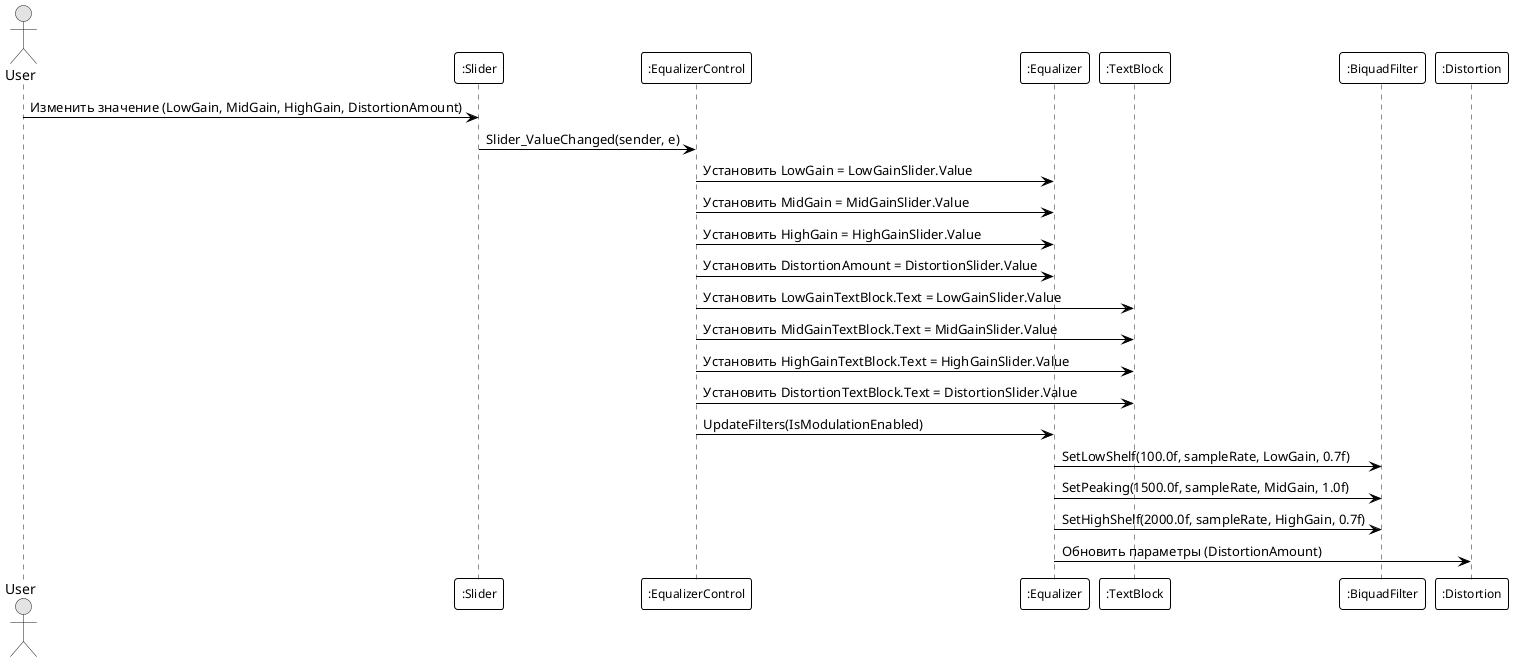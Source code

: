 @startuml SequenceDiagramEqualizerSettings

skinparam monochrome true
skinparam shadowing false
skinparam participantFontSize 12
skinparam participantFontName Arial
skinparam participantBorderThickness 1
skinparam participantBackgroundColor none
skinparam participantBorderColor black
skinparam ArrowColor black

actor User
participant ":Slider" as Slider
participant ":EqualizerControl" as Control
participant ":Equalizer" as Equalizer
participant ":TextBlock" as TextBlock
participant ":BiquadFilter" as BiquadFilter
participant ":Distortion" as Distortion

User -> Slider: Изменить значение (LowGain, MidGain, HighGain, DistortionAmount)
Slider -> Control: Slider_ValueChanged(sender, e)
Control -> Equalizer: Установить LowGain = LowGainSlider.Value
Control -> Equalizer: Установить MidGain = MidGainSlider.Value
Control -> Equalizer: Установить HighGain = HighGainSlider.Value
Control -> Equalizer: Установить DistortionAmount = DistortionSlider.Value
Control -> TextBlock: Установить LowGainTextBlock.Text = LowGainSlider.Value
Control -> TextBlock: Установить MidGainTextBlock.Text = MidGainSlider.Value
Control -> TextBlock: Установить HighGainTextBlock.Text = HighGainSlider.Value
Control -> TextBlock: Установить DistortionTextBlock.Text = DistortionSlider.Value
Control -> Equalizer: UpdateFilters(IsModulationEnabled)
Equalizer -> BiquadFilter: SetLowShelf(100.0f, sampleRate, LowGain, 0.7f)
Equalizer -> BiquadFilter: SetPeaking(1500.0f, sampleRate, MidGain, 1.0f)
Equalizer -> BiquadFilter: SetHighShelf(2000.0f, sampleRate, HighGain, 0.7f)
Equalizer -> Distortion: Обновить параметры (DistortionAmount)

@enduml